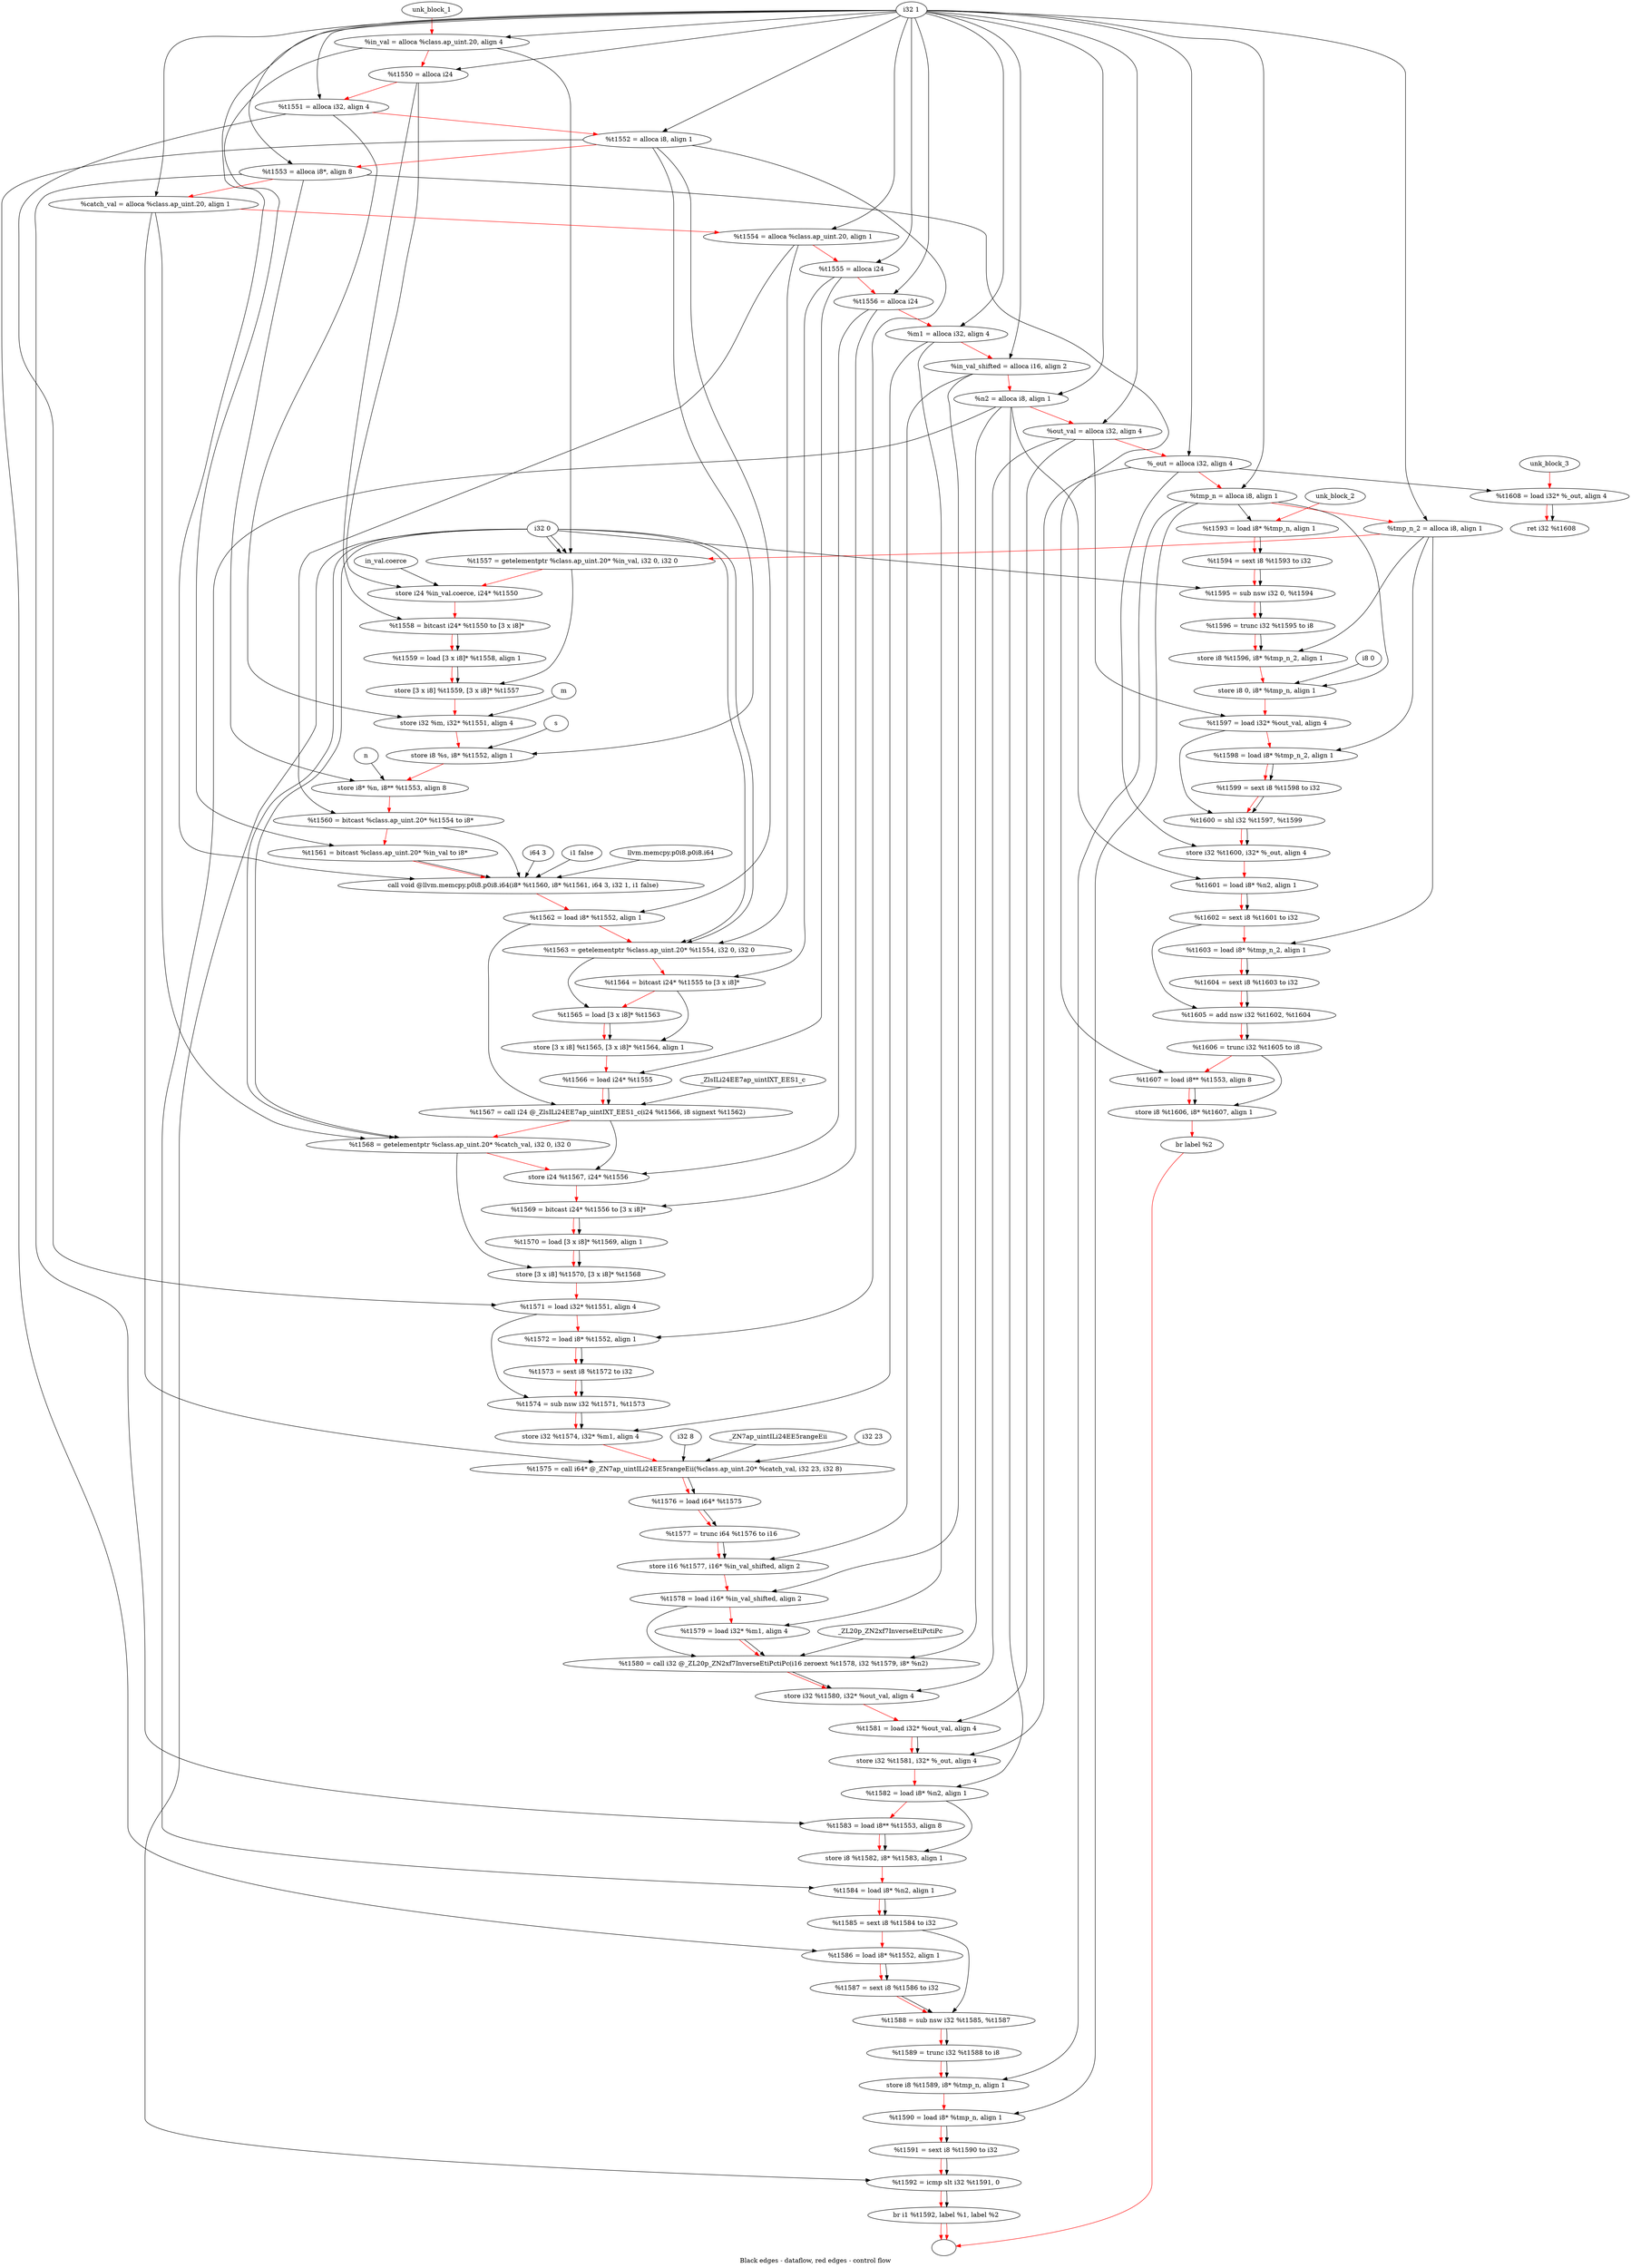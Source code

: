 digraph G {
compound=true
label="Black edges - dataflow, red edges - control flow"
"in_val" [label="  %in_val = alloca %class.ap_uint.20, align 4"]
"t1550" [label="  %t1550 = alloca i24"]
"t1551" [label="  %t1551 = alloca i32, align 4"]
"t1552" [label="  %t1552 = alloca i8, align 1"]
"t1553" [label="  %t1553 = alloca i8*, align 8"]
"catch_val" [label="  %catch_val = alloca %class.ap_uint.20, align 1"]
"t1554" [label="  %t1554 = alloca %class.ap_uint.20, align 1"]
"t1555" [label="  %t1555 = alloca i24"]
"t1556" [label="  %t1556 = alloca i24"]
"m1" [label="  %m1 = alloca i32, align 4"]
"in_val_shifted" [label="  %in_val_shifted = alloca i16, align 2"]
"n2" [label="  %n2 = alloca i8, align 1"]
"out_val" [label="  %out_val = alloca i32, align 4"]
"_out" [label="  %_out = alloca i32, align 4"]
"tmp_n" [label="  %tmp_n = alloca i8, align 1"]
"tmp_n_2" [label="  %tmp_n_2 = alloca i8, align 1"]
"t1557" [label="  %t1557 = getelementptr %class.ap_uint.20* %in_val, i32 0, i32 0"]
"_1" [label="  store i24 %in_val.coerce, i24* %t1550"]
"t1558" [label="  %t1558 = bitcast i24* %t1550 to [3 x i8]*"]
"t1559" [label="  %t1559 = load [3 x i8]* %t1558, align 1"]
"_2" [label="  store [3 x i8] %t1559, [3 x i8]* %t1557"]
"_3" [label="  store i32 %m, i32* %t1551, align 4"]
"_4" [label="  store i8 %s, i8* %t1552, align 1"]
"_5" [label="  store i8* %n, i8** %t1553, align 8"]
"t1560" [label="  %t1560 = bitcast %class.ap_uint.20* %t1554 to i8*"]
"t1561" [label="  %t1561 = bitcast %class.ap_uint.20* %in_val to i8*"]
"_6" [label="  call void @llvm.memcpy.p0i8.p0i8.i64(i8* %t1560, i8* %t1561, i64 3, i32 1, i1 false)"]
"t1562" [label="  %t1562 = load i8* %t1552, align 1"]
"t1563" [label="  %t1563 = getelementptr %class.ap_uint.20* %t1554, i32 0, i32 0"]
"t1564" [label="  %t1564 = bitcast i24* %t1555 to [3 x i8]*"]
"t1565" [label="  %t1565 = load [3 x i8]* %t1563"]
"_7" [label="  store [3 x i8] %t1565, [3 x i8]* %t1564, align 1"]
"t1566" [label="  %t1566 = load i24* %t1555"]
"t1567" [label="  %t1567 = call i24 @_ZlsILi24EE7ap_uintIXT_EES1_c(i24 %t1566, i8 signext %t1562)"]
"t1568" [label="  %t1568 = getelementptr %class.ap_uint.20* %catch_val, i32 0, i32 0"]
"_8" [label="  store i24 %t1567, i24* %t1556"]
"t1569" [label="  %t1569 = bitcast i24* %t1556 to [3 x i8]*"]
"t1570" [label="  %t1570 = load [3 x i8]* %t1569, align 1"]
"_9" [label="  store [3 x i8] %t1570, [3 x i8]* %t1568"]
"t1571" [label="  %t1571 = load i32* %t1551, align 4"]
"t1572" [label="  %t1572 = load i8* %t1552, align 1"]
"t1573" [label="  %t1573 = sext i8 %t1572 to i32"]
"t1574" [label="  %t1574 = sub nsw i32 %t1571, %t1573"]
"_10" [label="  store i32 %t1574, i32* %m1, align 4"]
"t1575" [label="  %t1575 = call i64* @_ZN7ap_uintILi24EE5rangeEii(%class.ap_uint.20* %catch_val, i32 23, i32 8)"]
"t1576" [label="  %t1576 = load i64* %t1575"]
"t1577" [label="  %t1577 = trunc i64 %t1576 to i16"]
"_11" [label="  store i16 %t1577, i16* %in_val_shifted, align 2"]
"t1578" [label="  %t1578 = load i16* %in_val_shifted, align 2"]
"t1579" [label="  %t1579 = load i32* %m1, align 4"]
"t1580" [label="  %t1580 = call i32 @_ZL20p_ZN2xf7InverseEtiPctiPc(i16 zeroext %t1578, i32 %t1579, i8* %n2)"]
"_12" [label="  store i32 %t1580, i32* %out_val, align 4"]
"t1581" [label="  %t1581 = load i32* %out_val, align 4"]
"_13" [label="  store i32 %t1581, i32* %_out, align 4"]
"t1582" [label="  %t1582 = load i8* %n2, align 1"]
"t1583" [label="  %t1583 = load i8** %t1553, align 8"]
"_14" [label="  store i8 %t1582, i8* %t1583, align 1"]
"t1584" [label="  %t1584 = load i8* %n2, align 1"]
"t1585" [label="  %t1585 = sext i8 %t1584 to i32"]
"t1586" [label="  %t1586 = load i8* %t1552, align 1"]
"t1587" [label="  %t1587 = sext i8 %t1586 to i32"]
"t1588" [label="  %t1588 = sub nsw i32 %t1585, %t1587"]
"t1589" [label="  %t1589 = trunc i32 %t1588 to i8"]
"_15" [label="  store i8 %t1589, i8* %tmp_n, align 1"]
"t1590" [label="  %t1590 = load i8* %tmp_n, align 1"]
"t1591" [label="  %t1591 = sext i8 %t1590 to i32"]
"t1592" [label="  %t1592 = icmp slt i32 %t1591, 0"]
"_16" [label="  br i1 %t1592, label %1, label %2"]
"unk_block_1" -> "in_val"[color=red]
"i32 1" -> "in_val"
"in_val" -> "t1550"[color=red weight=2]
"i32 1" -> "t1550"
"t1550" -> "t1551"[color=red weight=2]
"i32 1" -> "t1551"
"t1551" -> "t1552"[color=red weight=2]
"i32 1" -> "t1552"
"t1552" -> "t1553"[color=red weight=2]
"i32 1" -> "t1553"
"t1553" -> "catch_val"[color=red weight=2]
"i32 1" -> "catch_val"
"catch_val" -> "t1554"[color=red weight=2]
"i32 1" -> "t1554"
"t1554" -> "t1555"[color=red weight=2]
"i32 1" -> "t1555"
"t1555" -> "t1556"[color=red weight=2]
"i32 1" -> "t1556"
"t1556" -> "m1"[color=red weight=2]
"i32 1" -> "m1"
"m1" -> "in_val_shifted"[color=red weight=2]
"i32 1" -> "in_val_shifted"
"in_val_shifted" -> "n2"[color=red weight=2]
"i32 1" -> "n2"
"n2" -> "out_val"[color=red weight=2]
"i32 1" -> "out_val"
"out_val" -> "_out"[color=red weight=2]
"i32 1" -> "_out"
"_out" -> "tmp_n"[color=red weight=2]
"i32 1" -> "tmp_n"
"tmp_n" -> "tmp_n_2"[color=red weight=2]
"i32 1" -> "tmp_n_2"
"tmp_n_2" -> "t1557"[color=red weight=2]
"in_val" -> "t1557"
"i32 0" -> "t1557"
"i32 0" -> "t1557"
"t1557" -> "_1"[color=red weight=2]
"in_val.coerce" -> "_1"
"t1550" -> "_1"
"_1" -> "t1558"[color=red weight=2]
"t1550" -> "t1558"
"t1558" -> "t1559"[color=red weight=2]
"t1558" -> "t1559"
"t1559" -> "_2"[color=red weight=2]
"t1559" -> "_2"
"t1557" -> "_2"
"_2" -> "_3"[color=red weight=2]
"m" -> "_3"
"t1551" -> "_3"
"_3" -> "_4"[color=red weight=2]
"s" -> "_4"
"t1552" -> "_4"
"_4" -> "_5"[color=red weight=2]
"n" -> "_5"
"t1553" -> "_5"
"_5" -> "t1560"[color=red weight=2]
"t1554" -> "t1560"
"t1560" -> "t1561"[color=red weight=2]
"in_val" -> "t1561"
"t1561" -> "_6"[color=red weight=2]
"t1560" -> "_6"
"t1561" -> "_6"
"i64 3" -> "_6"
"i32 1" -> "_6"
"i1 false" -> "_6"
"llvm.memcpy.p0i8.p0i8.i64" -> "_6"
"_6" -> "t1562"[color=red weight=2]
"t1552" -> "t1562"
"t1562" -> "t1563"[color=red weight=2]
"t1554" -> "t1563"
"i32 0" -> "t1563"
"i32 0" -> "t1563"
"t1563" -> "t1564"[color=red weight=2]
"t1555" -> "t1564"
"t1564" -> "t1565"[color=red weight=2]
"t1563" -> "t1565"
"t1565" -> "_7"[color=red weight=2]
"t1565" -> "_7"
"t1564" -> "_7"
"_7" -> "t1566"[color=red weight=2]
"t1555" -> "t1566"
"t1566" -> "t1567"[color=red weight=2]
"t1566" -> "t1567"
"t1562" -> "t1567"
"_ZlsILi24EE7ap_uintIXT_EES1_c" -> "t1567"
"t1567" -> "t1568"[color=red weight=2]
"catch_val" -> "t1568"
"i32 0" -> "t1568"
"i32 0" -> "t1568"
"t1568" -> "_8"[color=red weight=2]
"t1567" -> "_8"
"t1556" -> "_8"
"_8" -> "t1569"[color=red weight=2]
"t1556" -> "t1569"
"t1569" -> "t1570"[color=red weight=2]
"t1569" -> "t1570"
"t1570" -> "_9"[color=red weight=2]
"t1570" -> "_9"
"t1568" -> "_9"
"_9" -> "t1571"[color=red weight=2]
"t1551" -> "t1571"
"t1571" -> "t1572"[color=red weight=2]
"t1552" -> "t1572"
"t1572" -> "t1573"[color=red weight=2]
"t1572" -> "t1573"
"t1573" -> "t1574"[color=red weight=2]
"t1571" -> "t1574"
"t1573" -> "t1574"
"t1574" -> "_10"[color=red weight=2]
"t1574" -> "_10"
"m1" -> "_10"
"_10" -> "t1575"[color=red weight=2]
"catch_val" -> "t1575"
"i32 23" -> "t1575"
"i32 8" -> "t1575"
"_ZN7ap_uintILi24EE5rangeEii" -> "t1575"
"t1575" -> "t1576"[color=red weight=2]
"t1575" -> "t1576"
"t1576" -> "t1577"[color=red weight=2]
"t1576" -> "t1577"
"t1577" -> "_11"[color=red weight=2]
"t1577" -> "_11"
"in_val_shifted" -> "_11"
"_11" -> "t1578"[color=red weight=2]
"in_val_shifted" -> "t1578"
"t1578" -> "t1579"[color=red weight=2]
"m1" -> "t1579"
"t1579" -> "t1580"[color=red weight=2]
"t1578" -> "t1580"
"t1579" -> "t1580"
"n2" -> "t1580"
"_ZL20p_ZN2xf7InverseEtiPctiPc" -> "t1580"
"t1580" -> "_12"[color=red weight=2]
"t1580" -> "_12"
"out_val" -> "_12"
"_12" -> "t1581"[color=red weight=2]
"out_val" -> "t1581"
"t1581" -> "_13"[color=red weight=2]
"t1581" -> "_13"
"_out" -> "_13"
"_13" -> "t1582"[color=red weight=2]
"n2" -> "t1582"
"t1582" -> "t1583"[color=red weight=2]
"t1553" -> "t1583"
"t1583" -> "_14"[color=red weight=2]
"t1582" -> "_14"
"t1583" -> "_14"
"_14" -> "t1584"[color=red weight=2]
"n2" -> "t1584"
"t1584" -> "t1585"[color=red weight=2]
"t1584" -> "t1585"
"t1585" -> "t1586"[color=red weight=2]
"t1552" -> "t1586"
"t1586" -> "t1587"[color=red weight=2]
"t1586" -> "t1587"
"t1587" -> "t1588"[color=red weight=2]
"t1585" -> "t1588"
"t1587" -> "t1588"
"t1588" -> "t1589"[color=red weight=2]
"t1588" -> "t1589"
"t1589" -> "_15"[color=red weight=2]
"t1589" -> "_15"
"tmp_n" -> "_15"
"_15" -> "t1590"[color=red weight=2]
"tmp_n" -> "t1590"
"t1590" -> "t1591"[color=red weight=2]
"t1590" -> "t1591"
"t1591" -> "t1592"[color=red weight=2]
"t1591" -> "t1592"
"i32 0" -> "t1592"
"t1592" -> "_16"[color=red weight=2]
"t1592" -> "_16"
"_16" -> ""[color=red]
"_16" -> ""[color=red]

"t1593" [label="  %t1593 = load i8* %tmp_n, align 1"]
"t1594" [label="  %t1594 = sext i8 %t1593 to i32"]
"t1595" [label="  %t1595 = sub nsw i32 0, %t1594"]
"t1596" [label="  %t1596 = trunc i32 %t1595 to i8"]
"_17" [label="  store i8 %t1596, i8* %tmp_n_2, align 1"]
"_18" [label="  store i8 0, i8* %tmp_n, align 1"]
"t1597" [label="  %t1597 = load i32* %out_val, align 4"]
"t1598" [label="  %t1598 = load i8* %tmp_n_2, align 1"]
"t1599" [label="  %t1599 = sext i8 %t1598 to i32"]
"t1600" [label="  %t1600 = shl i32 %t1597, %t1599"]
"_19" [label="  store i32 %t1600, i32* %_out, align 4"]
"t1601" [label="  %t1601 = load i8* %n2, align 1"]
"t1602" [label="  %t1602 = sext i8 %t1601 to i32"]
"t1603" [label="  %t1603 = load i8* %tmp_n_2, align 1"]
"t1604" [label="  %t1604 = sext i8 %t1603 to i32"]
"t1605" [label="  %t1605 = add nsw i32 %t1602, %t1604"]
"t1606" [label="  %t1606 = trunc i32 %t1605 to i8"]
"t1607" [label="  %t1607 = load i8** %t1553, align 8"]
"_20" [label="  store i8 %t1606, i8* %t1607, align 1"]
"_21" [label="  br label %2"]
"unk_block_2" -> "t1593"[color=red]
"tmp_n" -> "t1593"
"t1593" -> "t1594"[color=red weight=2]
"t1593" -> "t1594"
"t1594" -> "t1595"[color=red weight=2]
"i32 0" -> "t1595"
"t1594" -> "t1595"
"t1595" -> "t1596"[color=red weight=2]
"t1595" -> "t1596"
"t1596" -> "_17"[color=red weight=2]
"t1596" -> "_17"
"tmp_n_2" -> "_17"
"_17" -> "_18"[color=red weight=2]
"i8 0" -> "_18"
"tmp_n" -> "_18"
"_18" -> "t1597"[color=red weight=2]
"out_val" -> "t1597"
"t1597" -> "t1598"[color=red weight=2]
"tmp_n_2" -> "t1598"
"t1598" -> "t1599"[color=red weight=2]
"t1598" -> "t1599"
"t1599" -> "t1600"[color=red weight=2]
"t1597" -> "t1600"
"t1599" -> "t1600"
"t1600" -> "_19"[color=red weight=2]
"t1600" -> "_19"
"_out" -> "_19"
"_19" -> "t1601"[color=red weight=2]
"n2" -> "t1601"
"t1601" -> "t1602"[color=red weight=2]
"t1601" -> "t1602"
"t1602" -> "t1603"[color=red weight=2]
"tmp_n_2" -> "t1603"
"t1603" -> "t1604"[color=red weight=2]
"t1603" -> "t1604"
"t1604" -> "t1605"[color=red weight=2]
"t1602" -> "t1605"
"t1604" -> "t1605"
"t1605" -> "t1606"[color=red weight=2]
"t1605" -> "t1606"
"t1606" -> "t1607"[color=red weight=2]
"t1553" -> "t1607"
"t1607" -> "_20"[color=red weight=2]
"t1606" -> "_20"
"t1607" -> "_20"
"_20" -> "_21"[color=red weight=2]
"_21" -> ""[color=red]

"t1608" [label="  %t1608 = load i32* %_out, align 4"]
"_22" [label="  ret i32 %t1608"]
"unk_block_3" -> "t1608"[color=red]
"_out" -> "t1608"
"t1608" -> "_22"[color=red weight=2]
"t1608" -> "_22"

}
